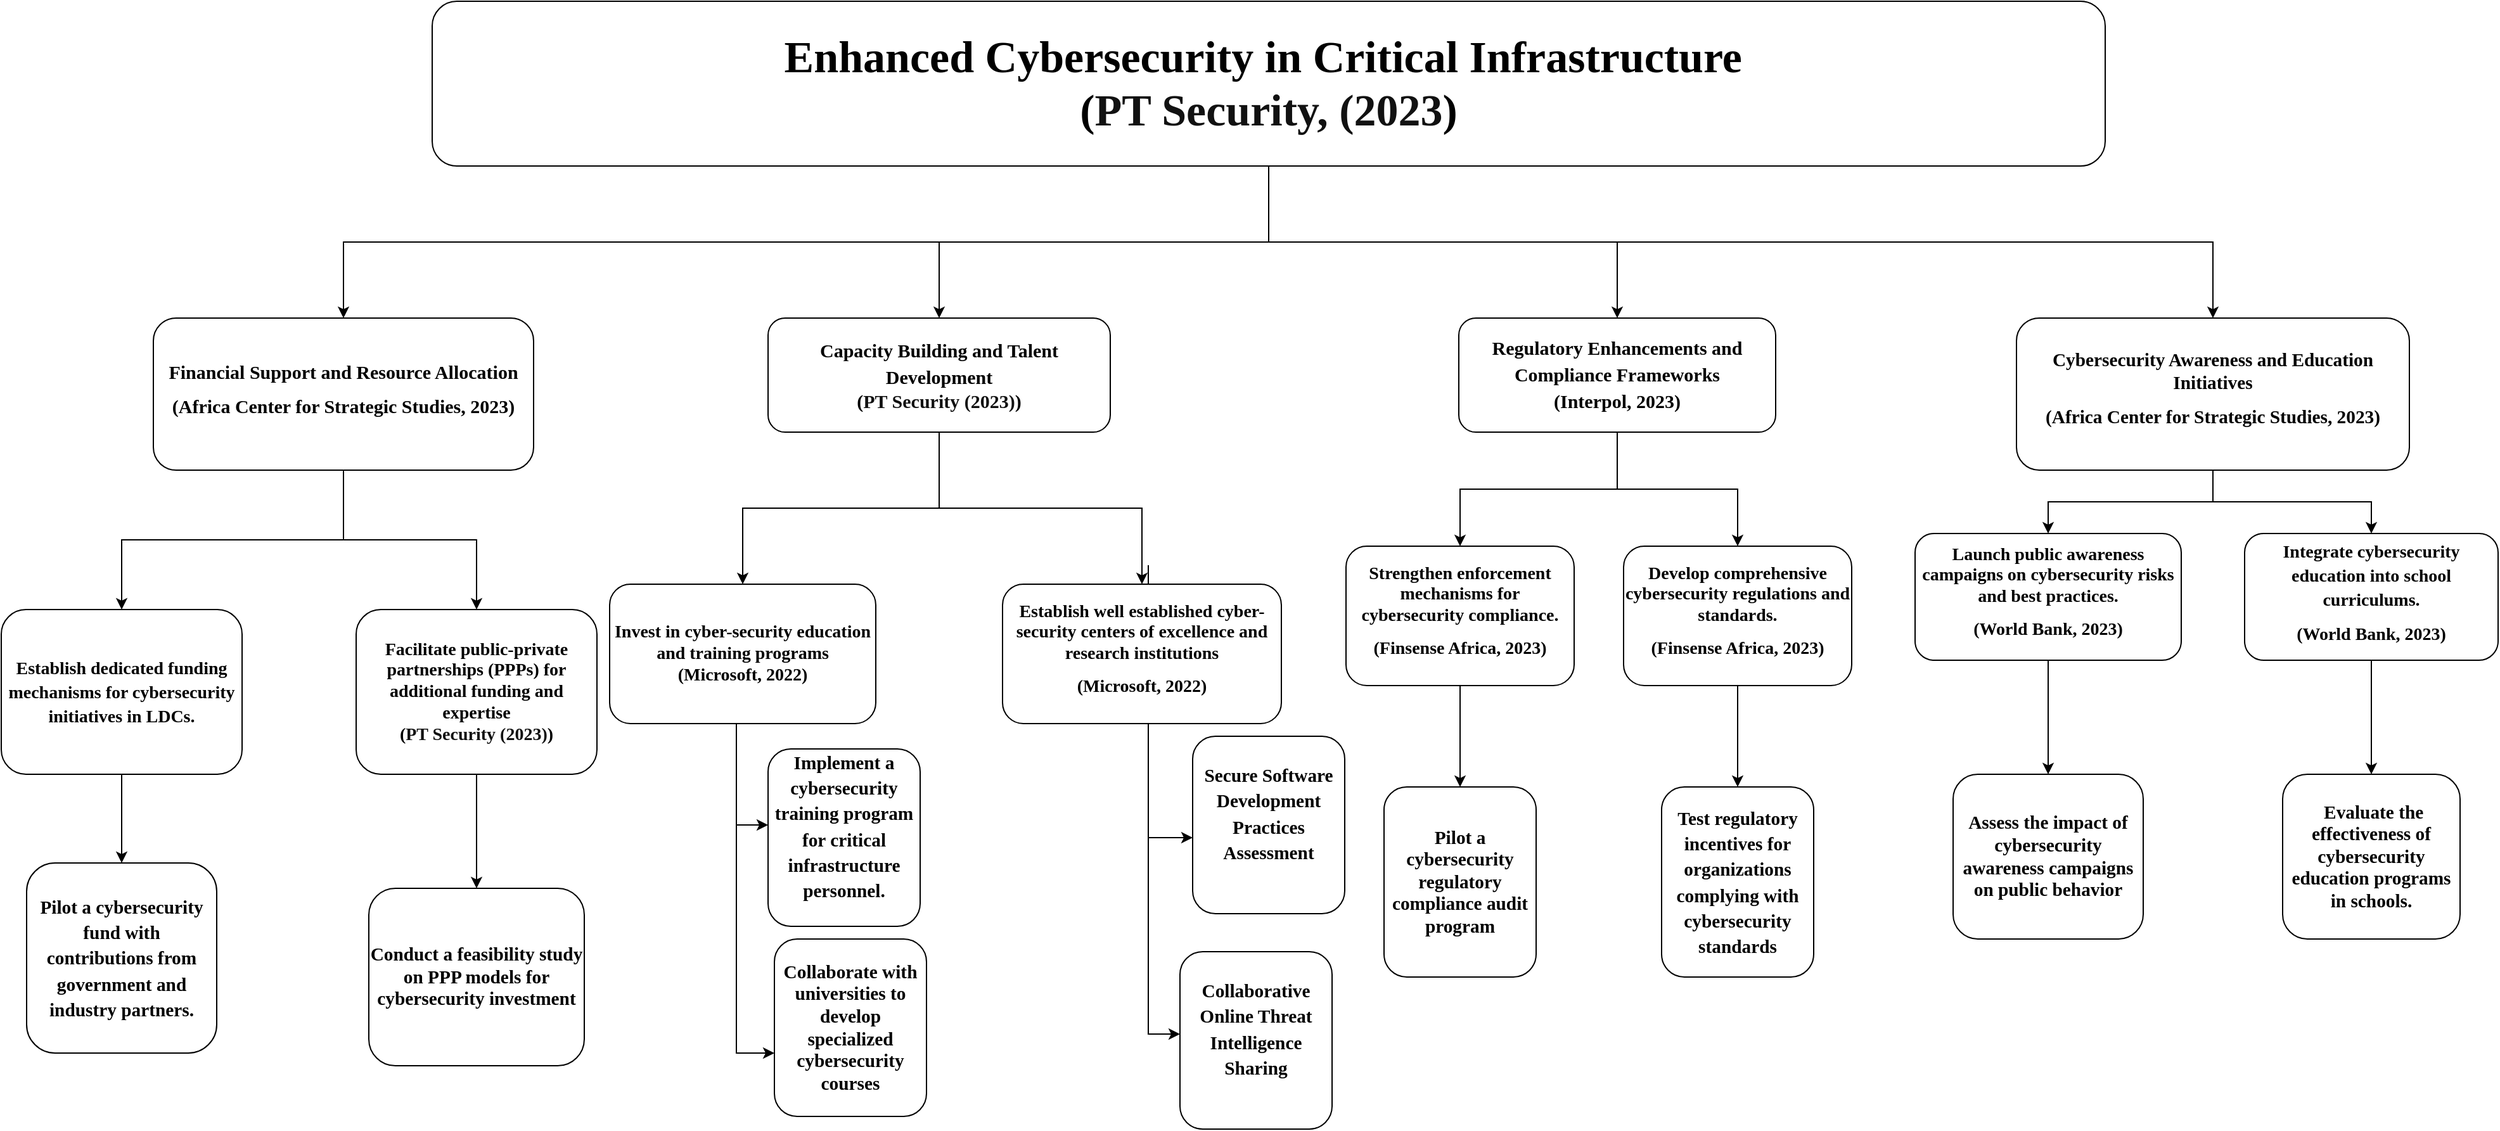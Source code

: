 <mxfile version="24.5.2" type="github">
  <diagram name="Page-1" id="qbcw0_QGkUB2L4nBPmKO">
    <mxGraphModel dx="2528" dy="481" grid="1" gridSize="10" guides="1" tooltips="1" connect="1" arrows="1" fold="1" page="1" pageScale="1" pageWidth="850" pageHeight="1100" background="none" math="0" shadow="0">
      <root>
        <mxCell id="0" />
        <mxCell id="1" parent="0" />
        <mxCell id="e39YhttfQh6g9qLsBfuA-8" value="" style="edgeStyle=orthogonalEdgeStyle;rounded=0;orthogonalLoop=1;jettySize=auto;html=1;fontFamily=Comic Sans MS;fontStyle=1" parent="1" source="e39YhttfQh6g9qLsBfuA-2" target="e39YhttfQh6g9qLsBfuA-7" edge="1">
          <mxGeometry relative="1" as="geometry" />
        </mxCell>
        <mxCell id="e39YhttfQh6g9qLsBfuA-10" value="" style="edgeStyle=orthogonalEdgeStyle;rounded=0;orthogonalLoop=1;jettySize=auto;html=1;fontFamily=Comic Sans MS;fontStyle=1" parent="1" source="e39YhttfQh6g9qLsBfuA-2" target="e39YhttfQh6g9qLsBfuA-9" edge="1">
          <mxGeometry relative="1" as="geometry" />
        </mxCell>
        <mxCell id="e39YhttfQh6g9qLsBfuA-14" value="" style="edgeStyle=orthogonalEdgeStyle;rounded=0;orthogonalLoop=1;jettySize=auto;html=1;fontFamily=Comic Sans MS;fontStyle=1" parent="1" source="e39YhttfQh6g9qLsBfuA-2" target="e39YhttfQh6g9qLsBfuA-13" edge="1">
          <mxGeometry relative="1" as="geometry" />
        </mxCell>
        <mxCell id="e39YhttfQh6g9qLsBfuA-20" value="" style="edgeStyle=orthogonalEdgeStyle;rounded=0;orthogonalLoop=1;jettySize=auto;html=1;fontFamily=Comic Sans MS;fontStyle=1" parent="1" source="e39YhttfQh6g9qLsBfuA-2" target="e39YhttfQh6g9qLsBfuA-19" edge="1">
          <mxGeometry relative="1" as="geometry" />
        </mxCell>
        <mxCell id="e39YhttfQh6g9qLsBfuA-2" value="&lt;span style=&quot;font-size: 35px;&quot; id=&quot;docs-internal-guid-f4f1dec3-7fff-86c7-fe9e-d08dac1e3e18&quot;&gt;&lt;span style=&quot;font-size: 35px; background-color: transparent; font-variant-numeric: normal; font-variant-east-asian: normal; font-variant-alternates: normal; font-variant-position: normal; vertical-align: baseline; white-space-collapse: preserve;&quot;&gt;Enhanced Cybersecurity in Critical Infrastructure &lt;/span&gt;&lt;/span&gt;&lt;div style=&quot;font-size: 35px;&quot;&gt;&lt;span style=&quot;font-size: 35px;&quot;&gt;&lt;span style=&quot;font-size: 35px; background-color: transparent; font-variant-numeric: normal; font-variant-east-asian: normal; font-variant-alternates: normal; font-variant-position: normal; vertical-align: baseline; white-space-collapse: preserve;&quot;&gt;(&lt;/span&gt;&lt;/span&gt;&lt;span style=&quot;background-color: rgb(255, 255, 255); color: rgb(17, 17, 17); font-size: 35px; text-align: left;&quot;&gt;PT Security, (2023&lt;/span&gt;&lt;span style=&quot;background-color: transparent; white-space-collapse: preserve; font-size: 35px;&quot;&gt;)&lt;/span&gt;&lt;/div&gt;" style="whiteSpace=wrap;html=1;gradientDirection=east;rounded=1;fontSize=35;fontFamily=Comic Sans MS;fontStyle=1" parent="1" vertex="1">
          <mxGeometry x="-550" y="30" width="1320" height="130" as="geometry" />
        </mxCell>
        <mxCell id="e39YhttfQh6g9qLsBfuA-34" value="" style="edgeStyle=orthogonalEdgeStyle;rounded=0;orthogonalLoop=1;jettySize=auto;html=1;fontFamily=Comic Sans MS;fontStyle=1" parent="1" source="e39YhttfQh6g9qLsBfuA-7" target="e39YhttfQh6g9qLsBfuA-33" edge="1">
          <mxGeometry relative="1" as="geometry" />
        </mxCell>
        <mxCell id="e39YhttfQh6g9qLsBfuA-36" value="" style="edgeStyle=orthogonalEdgeStyle;rounded=0;orthogonalLoop=1;jettySize=auto;html=1;fontFamily=Comic Sans MS;fontStyle=1" parent="1" source="e39YhttfQh6g9qLsBfuA-7" target="e39YhttfQh6g9qLsBfuA-35" edge="1">
          <mxGeometry relative="1" as="geometry" />
        </mxCell>
        <mxCell id="e39YhttfQh6g9qLsBfuA-7" value="&lt;span style=&quot;font-size: 15px;&quot; id=&quot;docs-internal-guid-b18fc274-7fff-4afe-53f8-195ce8988570&quot;&gt;&lt;p dir=&quot;ltr&quot; style=&quot;line-height: 1.38; margin-top: 0pt; margin-bottom: 0pt; font-size: 15px;&quot;&gt;&lt;span style=&quot;font-size: 15px; background-color: transparent; font-variant-numeric: normal; font-variant-east-asian: normal; font-variant-alternates: normal; font-variant-position: normal; vertical-align: baseline; white-space-collapse: preserve;&quot;&gt;Regulatory Enhancements and Compliance Frameworks&lt;/span&gt;&lt;/p&gt;&lt;p dir=&quot;ltr&quot; style=&quot;line-height: 1.38; margin-top: 0pt; margin-bottom: 0pt; font-size: 15px;&quot;&gt;&lt;span style=&quot;background-color: transparent; font-size: 15px; white-space-collapse: preserve; text-indent: -36pt;&quot;&gt;(Interpol, 2023)&lt;/span&gt;&lt;/p&gt;&lt;/span&gt;" style="whiteSpace=wrap;html=1;gradientDirection=east;rounded=1;fontFamily=Comic Sans MS;fontSize=15;fontStyle=1" parent="1" vertex="1">
          <mxGeometry x="260" y="280" width="250" height="90" as="geometry" />
        </mxCell>
        <mxCell id="e39YhttfQh6g9qLsBfuA-50" value="" style="edgeStyle=orthogonalEdgeStyle;rounded=0;orthogonalLoop=1;jettySize=auto;html=1;fontFamily=Comic Sans MS;fontStyle=1" parent="1" source="e39YhttfQh6g9qLsBfuA-9" target="e39YhttfQh6g9qLsBfuA-49" edge="1">
          <mxGeometry relative="1" as="geometry" />
        </mxCell>
        <mxCell id="e39YhttfQh6g9qLsBfuA-52" value="" style="edgeStyle=orthogonalEdgeStyle;rounded=0;orthogonalLoop=1;jettySize=auto;html=1;fontFamily=Comic Sans MS;fontStyle=1" parent="1" source="e39YhttfQh6g9qLsBfuA-9" target="e39YhttfQh6g9qLsBfuA-51" edge="1">
          <mxGeometry relative="1" as="geometry" />
        </mxCell>
        <mxCell id="e39YhttfQh6g9qLsBfuA-9" value="&lt;span style=&quot;font-size: 15px;&quot; id=&quot;docs-internal-guid-cc9d6333-7fff-6a8c-3ab8-d3a8226ca76d&quot;&gt;&lt;span style=&quot;font-size: 15px; background-color: transparent; font-variant-numeric: normal; font-variant-east-asian: normal; font-variant-alternates: normal; font-variant-position: normal; vertical-align: baseline; white-space-collapse: preserve;&quot;&gt;Financial Support and Resource Allocation&lt;/span&gt;&lt;/span&gt;&lt;div style=&quot;font-size: 15px;&quot;&gt;&lt;span style=&quot;font-size: 15px;&quot; id=&quot;docs-internal-guid-babed1f7-7fff-7fd7-703a-34e5aa5de9e6&quot;&gt;&lt;p dir=&quot;ltr&quot; style=&quot;line-height: 2.4; text-indent: -36pt; margin-top: 0pt; margin-bottom: 0pt; padding: 0pt 0pt 0pt 36pt; font-size: 15px;&quot;&gt;&lt;span style=&quot;background-color: transparent; font-variant-numeric: normal; font-variant-east-asian: normal; font-variant-alternates: normal; font-variant-position: normal; vertical-align: baseline; white-space-collapse: preserve; font-size: 15px;&quot;&gt;&lt;font style=&quot;font-size: 15px;&quot;&gt;(Africa Center for Strategic Studies, 2023)&lt;/font&gt;&lt;/span&gt;&lt;/p&gt;&lt;/span&gt;&lt;/div&gt;" style="whiteSpace=wrap;html=1;gradientDirection=east;rounded=1;fontFamily=Comic Sans MS;fontSize=15;fontStyle=1" parent="1" vertex="1">
          <mxGeometry x="-770" y="280" width="300" height="120" as="geometry" />
        </mxCell>
        <mxCell id="e39YhttfQh6g9qLsBfuA-42" value="" style="edgeStyle=orthogonalEdgeStyle;rounded=0;orthogonalLoop=1;jettySize=auto;html=1;fontFamily=Comic Sans MS;fontStyle=1" parent="1" source="e39YhttfQh6g9qLsBfuA-13" target="e39YhttfQh6g9qLsBfuA-41" edge="1">
          <mxGeometry relative="1" as="geometry" />
        </mxCell>
        <mxCell id="e39YhttfQh6g9qLsBfuA-44" value="" style="edgeStyle=orthogonalEdgeStyle;rounded=0;orthogonalLoop=1;jettySize=auto;html=1;fontFamily=Comic Sans MS;fontStyle=1" parent="1" source="e39YhttfQh6g9qLsBfuA-13" target="e39YhttfQh6g9qLsBfuA-43" edge="1">
          <mxGeometry relative="1" as="geometry" />
        </mxCell>
        <mxCell id="e39YhttfQh6g9qLsBfuA-13" value="&lt;span id=&quot;docs-internal-guid-c67d08ce-7fff-69de-2ffb-74023b6b5d5c&quot;&gt;&lt;span style=&quot;font-size: 11pt; background-color: transparent; font-variant-numeric: normal; font-variant-east-asian: normal; font-variant-alternates: normal; font-variant-position: normal; vertical-align: baseline; white-space-collapse: preserve;&quot;&gt;Cybersecurity Awareness and Education Initiatives&lt;/span&gt;&lt;/span&gt;&lt;div&gt;&lt;span id=&quot;docs-internal-guid-c044168c-7fff-daa0-371e-77d8d1085ccb&quot;&gt;&lt;p style=&quot;line-height:2.4;text-indent: -36pt;margin-top:0pt;margin-bottom:0pt;padding:0pt 0pt 0pt 36pt;&quot; dir=&quot;ltr&quot;&gt;&lt;span style=&quot;font-size: 11pt; background-color: transparent; font-variant-numeric: normal; font-variant-east-asian: normal; font-variant-alternates: normal; font-variant-position: normal; vertical-align: baseline; white-space-collapse: preserve;&quot;&gt;(Africa Center for Strategic Studies, 2023)&lt;/span&gt;&lt;/p&gt;&lt;/span&gt;&lt;/div&gt;" style="whiteSpace=wrap;html=1;gradientDirection=east;rounded=1;fontFamily=Comic Sans MS;fontStyle=1" parent="1" vertex="1">
          <mxGeometry x="700" y="280" width="310" height="120" as="geometry" />
        </mxCell>
        <mxCell id="e39YhttfQh6g9qLsBfuA-22" value="" style="edgeStyle=orthogonalEdgeStyle;rounded=0;orthogonalLoop=1;jettySize=auto;html=1;fontFamily=Comic Sans MS;fontStyle=1" parent="1" source="e39YhttfQh6g9qLsBfuA-19" target="e39YhttfQh6g9qLsBfuA-21" edge="1">
          <mxGeometry relative="1" as="geometry" />
        </mxCell>
        <mxCell id="e39YhttfQh6g9qLsBfuA-24" value="" style="edgeStyle=orthogonalEdgeStyle;rounded=0;orthogonalLoop=1;jettySize=auto;html=1;fontFamily=Comic Sans MS;fontStyle=1" parent="1" source="e39YhttfQh6g9qLsBfuA-19" target="e39YhttfQh6g9qLsBfuA-23" edge="1">
          <mxGeometry relative="1" as="geometry" />
        </mxCell>
        <mxCell id="e39YhttfQh6g9qLsBfuA-19" value="&lt;span style=&quot;font-size: 15px;&quot; id=&quot;docs-internal-guid-990a0c09-7fff-07dc-5c46-0e6442948d26&quot;&gt;&lt;p dir=&quot;ltr&quot; style=&quot;line-height: 1.38; margin-top: 0pt; margin-bottom: 0pt; font-size: 15px;&quot;&gt;&lt;span style=&quot;font-size: 15px; background-color: transparent; font-variant-numeric: normal; font-variant-east-asian: normal; font-variant-alternates: normal; font-variant-position: normal; vertical-align: baseline; white-space-collapse: preserve;&quot;&gt;Capacity Building and Talent Development&lt;/span&gt;&lt;/p&gt;&lt;div style=&quot;font-size: 15px;&quot;&gt;&lt;span style=&quot;font-size: 15px; background-color: transparent; font-variant-numeric: normal; font-variant-east-asian: normal; font-variant-alternates: normal; font-variant-position: normal; vertical-align: baseline; white-space-collapse: preserve;&quot;&gt;(&lt;/span&gt;&lt;span style=&quot;background-color: rgb(255, 255, 255); color: rgb(17, 17, 17); font-size: 15px; text-align: left;&quot;&gt;PT Security (2023)&lt;/span&gt;&lt;span style=&quot;background-color: transparent; font-size: 15px; white-space-collapse: preserve;&quot;&gt;)&lt;/span&gt;&lt;/div&gt;&lt;/span&gt;" style="whiteSpace=wrap;html=1;gradientDirection=east;rounded=1;fontFamily=Comic Sans MS;fontSize=15;fontStyle=1" parent="1" vertex="1">
          <mxGeometry x="-285" y="280" width="270" height="90" as="geometry" />
        </mxCell>
        <mxCell id="e39YhttfQh6g9qLsBfuA-26" value="" style="edgeStyle=orthogonalEdgeStyle;rounded=0;orthogonalLoop=1;jettySize=auto;html=1;fontFamily=Comic Sans MS;fontStyle=1" parent="1" source="e39YhttfQh6g9qLsBfuA-21" target="e39YhttfQh6g9qLsBfuA-25" edge="1">
          <mxGeometry relative="1" as="geometry">
            <Array as="points">
              <mxPoint x="-310" y="680" />
            </Array>
          </mxGeometry>
        </mxCell>
        <mxCell id="e39YhttfQh6g9qLsBfuA-28" value="" style="edgeStyle=orthogonalEdgeStyle;rounded=0;orthogonalLoop=1;jettySize=auto;html=1;fontFamily=Comic Sans MS;fontStyle=1" parent="1" source="e39YhttfQh6g9qLsBfuA-21" target="e39YhttfQh6g9qLsBfuA-27" edge="1">
          <mxGeometry relative="1" as="geometry">
            <Array as="points">
              <mxPoint x="-310" y="860" />
            </Array>
          </mxGeometry>
        </mxCell>
        <mxCell id="e39YhttfQh6g9qLsBfuA-21" value="&lt;span id=&quot;docs-internal-guid-485b95d7-7fff-4483-19b6-c63915ce63f2&quot; style=&quot;font-size: 14px;&quot;&gt;&lt;span style=&quot;font-size: 14px; background-color: transparent; font-variant-numeric: normal; font-variant-east-asian: normal; font-variant-alternates: normal; font-variant-position: normal; vertical-align: baseline; white-space-collapse: preserve;&quot;&gt;Invest in cyber-security education and training programs&lt;/span&gt;&lt;/span&gt;&lt;div style=&quot;font-size: 14px;&quot;&gt;&lt;span style=&quot;background-color: transparent; font-size: 14px; white-space-collapse: preserve; text-indent: -36pt;&quot;&gt;(Microsoft, 2022)&lt;/span&gt;&lt;/div&gt;" style="whiteSpace=wrap;html=1;gradientDirection=east;rounded=1;fontFamily=Comic Sans MS;fontSize=14;fontStyle=1" parent="1" vertex="1">
          <mxGeometry x="-410" y="490" width="210" height="110" as="geometry" />
        </mxCell>
        <mxCell id="e39YhttfQh6g9qLsBfuA-30" value="" style="edgeStyle=orthogonalEdgeStyle;rounded=0;orthogonalLoop=1;jettySize=auto;html=1;fontFamily=Comic Sans MS;fontStyle=1" parent="1" edge="1">
          <mxGeometry relative="1" as="geometry">
            <mxPoint x="15" y="475" as="sourcePoint" />
            <mxPoint x="40" y="845" as="targetPoint" />
            <Array as="points">
              <mxPoint x="15" y="845" />
            </Array>
          </mxGeometry>
        </mxCell>
        <mxCell id="e39YhttfQh6g9qLsBfuA-32" value="" style="edgeStyle=orthogonalEdgeStyle;rounded=0;orthogonalLoop=1;jettySize=auto;html=1;fontFamily=Comic Sans MS;fontStyle=1" parent="1" source="e39YhttfQh6g9qLsBfuA-23" target="e39YhttfQh6g9qLsBfuA-31" edge="1">
          <mxGeometry relative="1" as="geometry">
            <Array as="points">
              <mxPoint x="15" y="690" />
            </Array>
          </mxGeometry>
        </mxCell>
        <mxCell id="e39YhttfQh6g9qLsBfuA-23" value="&lt;span id=&quot;docs-internal-guid-18b46ba3-7fff-d74f-bfe8-685734410107&quot; style=&quot;font-size: 14px;&quot;&gt;&lt;span style=&quot;font-size: 14px; background-color: transparent; font-variant-numeric: normal; font-variant-east-asian: normal; font-variant-alternates: normal; font-variant-position: normal; vertical-align: baseline; white-space-collapse: preserve;&quot;&gt;Establish well established cyber-security centers of excellence and research institutions&lt;/span&gt;&lt;/span&gt;&lt;div style=&quot;font-size: 14px;&quot;&gt;&lt;span id=&quot;docs-internal-guid-ec48a3c2-7fff-95ab-d851-11cc80c9805e&quot; style=&quot;font-size: 14px;&quot;&gt;&lt;p style=&quot;line-height: 2.4; text-indent: -36pt; margin-top: 0pt; margin-bottom: 0pt; padding: 0pt 0pt 0pt 36pt; font-size: 14px;&quot; dir=&quot;ltr&quot;&gt;&lt;span style=&quot;font-size: 14px; background-color: transparent; font-variant-numeric: normal; font-variant-east-asian: normal; font-variant-alternates: normal; font-variant-position: normal; vertical-align: baseline; white-space-collapse: preserve;&quot;&gt;(Microsoft, 2022)&lt;/span&gt;&lt;/p&gt;&lt;/span&gt;&lt;/div&gt;" style="whiteSpace=wrap;html=1;gradientDirection=east;rounded=1;fontFamily=Comic Sans MS;fontSize=14;fontStyle=1" parent="1" vertex="1">
          <mxGeometry x="-100" y="490" width="220" height="110" as="geometry" />
        </mxCell>
        <mxCell id="e39YhttfQh6g9qLsBfuA-25" value="&lt;span id=&quot;docs-internal-guid-861550bc-7fff-abbb-05d8-247e7f832565&quot;&gt;&lt;p style=&quot;line-height:1.38;margin-top:0pt;margin-bottom:0pt;&quot; dir=&quot;ltr&quot;&gt;&lt;span style=&quot;font-size: 11pt; background-color: transparent; font-variant-numeric: normal; font-variant-east-asian: normal; font-variant-alternates: normal; font-variant-position: normal; vertical-align: baseline; white-space-collapse: preserve;&quot;&gt;Implement a cybersecurity training program for critical infrastructure personnel.&lt;/span&gt;&lt;/p&gt;&lt;div&gt;&lt;span style=&quot;font-size: 11pt; background-color: transparent; font-variant-numeric: normal; font-variant-east-asian: normal; font-variant-alternates: normal; font-variant-position: normal; vertical-align: baseline; white-space-collapse: preserve;&quot;&gt;&lt;br&gt;&lt;/span&gt;&lt;/div&gt;&lt;/span&gt;" style="whiteSpace=wrap;html=1;gradientDirection=east;rounded=1;fontFamily=Comic Sans MS;fontStyle=1" parent="1" vertex="1">
          <mxGeometry x="-285" y="620" width="120" height="140" as="geometry" />
        </mxCell>
        <mxCell id="e39YhttfQh6g9qLsBfuA-27" value="&lt;span id=&quot;docs-internal-guid-a274a397-7fff-2ead-f305-4d36a65ef558&quot;&gt;&lt;span style=&quot;font-size: 11pt; background-color: transparent; font-variant-numeric: normal; font-variant-east-asian: normal; font-variant-alternates: normal; font-variant-position: normal; vertical-align: baseline; white-space-collapse: preserve;&quot;&gt;Collaborate with universities to develop specialized cybersecurity courses&lt;/span&gt;&lt;/span&gt;" style="whiteSpace=wrap;html=1;gradientDirection=east;rounded=1;fontFamily=Comic Sans MS;fontStyle=1" parent="1" vertex="1">
          <mxGeometry x="-280" y="770" width="120" height="140" as="geometry" />
        </mxCell>
        <mxCell id="e39YhttfQh6g9qLsBfuA-29" value="&lt;span id=&quot;docs-internal-guid-a18de563-7fff-5fc9-9cf2-ea263a337493&quot;&gt;&lt;p style=&quot;line-height:1.38;margin-top:0pt;margin-bottom:0pt;&quot; dir=&quot;ltr&quot;&gt;&lt;span style=&quot;font-size: 11pt; background-color: transparent; font-variant-numeric: normal; font-variant-east-asian: normal; font-variant-alternates: normal; font-variant-position: normal; vertical-align: baseline; white-space-collapse: preserve;&quot;&gt;Collaborative Online Threat Intelligence Sharing&lt;/span&gt;&lt;/p&gt;&lt;div&gt;&lt;span style=&quot;font-size: 11pt; background-color: transparent; font-variant-numeric: normal; font-variant-east-asian: normal; font-variant-alternates: normal; font-variant-position: normal; vertical-align: baseline; white-space-collapse: preserve;&quot;&gt;&lt;br&gt;&lt;/span&gt;&lt;/div&gt;&lt;/span&gt;" style="whiteSpace=wrap;html=1;gradientDirection=east;rounded=1;fontFamily=Comic Sans MS;fontStyle=1" parent="1" vertex="1">
          <mxGeometry x="40" y="780" width="120" height="140" as="geometry" />
        </mxCell>
        <mxCell id="e39YhttfQh6g9qLsBfuA-31" value="&lt;span id=&quot;docs-internal-guid-934dd741-7fff-ac54-7cf5-09e80a9506ce&quot;&gt;&lt;p style=&quot;line-height:1.38;margin-top:0pt;margin-bottom:0pt;&quot; dir=&quot;ltr&quot;&gt;&lt;span style=&quot;font-size: 11pt; background-color: transparent; font-variant-numeric: normal; font-variant-east-asian: normal; font-variant-alternates: normal; font-variant-position: normal; vertical-align: baseline; white-space-collapse: preserve;&quot;&gt;Secure Software Development Practices Assessment&lt;/span&gt;&lt;/p&gt;&lt;div&gt;&lt;span style=&quot;font-size: 11pt; background-color: transparent; font-variant-numeric: normal; font-variant-east-asian: normal; font-variant-alternates: normal; font-variant-position: normal; vertical-align: baseline; white-space-collapse: preserve;&quot;&gt;&lt;br&gt;&lt;/span&gt;&lt;/div&gt;&lt;/span&gt;" style="whiteSpace=wrap;html=1;gradientDirection=east;rounded=1;fontFamily=Comic Sans MS;fontStyle=1" parent="1" vertex="1">
          <mxGeometry x="50" y="610" width="120" height="140" as="geometry" />
        </mxCell>
        <mxCell id="e39YhttfQh6g9qLsBfuA-38" value="" style="edgeStyle=orthogonalEdgeStyle;rounded=0;orthogonalLoop=1;jettySize=auto;html=1;fontFamily=Comic Sans MS;fontStyle=1" parent="1" source="e39YhttfQh6g9qLsBfuA-33" target="e39YhttfQh6g9qLsBfuA-37" edge="1">
          <mxGeometry relative="1" as="geometry" />
        </mxCell>
        <mxCell id="e39YhttfQh6g9qLsBfuA-33" value="&lt;span id=&quot;docs-internal-guid-ed263192-7fff-3666-211a-55636b847bee&quot; style=&quot;font-size: 14px;&quot;&gt;&lt;span style=&quot;font-size: 14px; background-color: transparent; font-variant-numeric: normal; font-variant-east-asian: normal; font-variant-alternates: normal; font-variant-position: normal; vertical-align: baseline; white-space-collapse: preserve;&quot;&gt;Strengthen enforcement mechanisms for cybersecurity compliance.&lt;/span&gt;&lt;/span&gt;&lt;div style=&quot;font-size: 14px;&quot;&gt;&lt;span id=&quot;docs-internal-guid-02dee588-7fff-0530-bb25-d3979dab9b3e&quot; style=&quot;font-size: 14px;&quot;&gt;&lt;p style=&quot;line-height: 2.4; text-indent: -36pt; margin-top: 0pt; margin-bottom: 0pt; padding: 0pt 0pt 0pt 36pt; font-size: 14px;&quot; dir=&quot;ltr&quot;&gt;&lt;span style=&quot;font-size: 14px; background-color: transparent; font-variant-numeric: normal; font-variant-east-asian: normal; font-variant-alternates: normal; font-variant-position: normal; vertical-align: baseline; white-space-collapse: preserve;&quot;&gt;(Finsense Africa, 2023)&lt;/span&gt;&lt;/p&gt;&lt;/span&gt;&lt;/div&gt;" style="whiteSpace=wrap;html=1;gradientDirection=east;rounded=1;fontFamily=Comic Sans MS;fontSize=14;fontStyle=1" parent="1" vertex="1">
          <mxGeometry x="171" y="460" width="180" height="110" as="geometry" />
        </mxCell>
        <mxCell id="e39YhttfQh6g9qLsBfuA-40" value="" style="edgeStyle=orthogonalEdgeStyle;rounded=0;orthogonalLoop=1;jettySize=auto;html=1;fontFamily=Comic Sans MS;fontStyle=1" parent="1" source="e39YhttfQh6g9qLsBfuA-35" target="e39YhttfQh6g9qLsBfuA-39" edge="1">
          <mxGeometry relative="1" as="geometry" />
        </mxCell>
        <mxCell id="e39YhttfQh6g9qLsBfuA-35" value="&lt;span id=&quot;docs-internal-guid-513995c7-7fff-01c9-d99b-1a55456af1bd&quot; style=&quot;font-size: 14px;&quot;&gt;&lt;span style=&quot;font-size: 14px; background-color: transparent; font-variant-numeric: normal; font-variant-east-asian: normal; font-variant-alternates: normal; font-variant-position: normal; vertical-align: baseline; white-space-collapse: preserve;&quot;&gt;Develop comprehensive cybersecurity regulations and standards.&lt;/span&gt;&lt;/span&gt;&lt;div style=&quot;font-size: 14px;&quot;&gt;&lt;span id=&quot;docs-internal-guid-02dee588-7fff-0530-bb25-d3979dab9b3e&quot; style=&quot;font-size: 14px;&quot;&gt;&lt;p style=&quot;line-height: 2.4; text-indent: -36pt; margin-top: 0pt; margin-bottom: 0pt; padding: 0pt 0pt 0pt 36pt; font-size: 14px;&quot; dir=&quot;ltr&quot;&gt;&lt;span style=&quot;font-size: 14px; background-color: transparent; font-variant-numeric: normal; font-variant-east-asian: normal; font-variant-alternates: normal; font-variant-position: normal; vertical-align: baseline; white-space-collapse: preserve;&quot;&gt;(Finsense Africa, 2023)&lt;/span&gt;&lt;/p&gt;&lt;/span&gt;&lt;/div&gt;" style="whiteSpace=wrap;html=1;gradientDirection=east;rounded=1;fontFamily=Comic Sans MS;fontSize=14;fontStyle=1" parent="1" vertex="1">
          <mxGeometry x="390" y="460" width="180" height="110" as="geometry" />
        </mxCell>
        <mxCell id="e39YhttfQh6g9qLsBfuA-37" value="&lt;span id=&quot;docs-internal-guid-ce5683f2-7fff-e18b-a923-ddcb51da9e7b&quot;&gt;&lt;span style=&quot;font-size: 11pt; background-color: transparent; font-variant-numeric: normal; font-variant-east-asian: normal; font-variant-alternates: normal; font-variant-position: normal; vertical-align: baseline; white-space-collapse: preserve;&quot;&gt;Pilot a cybersecurity regulatory compliance audit program&lt;/span&gt;&lt;/span&gt;" style="whiteSpace=wrap;html=1;gradientDirection=east;rounded=1;fontFamily=Comic Sans MS;fontStyle=1" parent="1" vertex="1">
          <mxGeometry x="201" y="650" width="120" height="150" as="geometry" />
        </mxCell>
        <mxCell id="e39YhttfQh6g9qLsBfuA-39" value="&lt;span id=&quot;docs-internal-guid-d0e1a502-7fff-ab43-f309-67176f202d0d&quot;&gt;&lt;p style=&quot;line-height:1.38;margin-top:0pt;margin-bottom:0pt;&quot; dir=&quot;ltr&quot;&gt;&lt;span style=&quot;font-size: 11pt; background-color: transparent; font-variant-numeric: normal; font-variant-east-asian: normal; font-variant-alternates: normal; font-variant-position: normal; vertical-align: baseline; white-space-collapse: preserve;&quot;&gt;Test regulatory incentives for organizations complying with cybersecurity standards&lt;/span&gt;&lt;/p&gt;&lt;/span&gt;" style="whiteSpace=wrap;html=1;gradientDirection=east;rounded=1;fontFamily=Comic Sans MS;fontStyle=1" parent="1" vertex="1">
          <mxGeometry x="420" y="650" width="120" height="150" as="geometry" />
        </mxCell>
        <mxCell id="e39YhttfQh6g9qLsBfuA-46" value="" style="edgeStyle=orthogonalEdgeStyle;rounded=0;orthogonalLoop=1;jettySize=auto;html=1;fontFamily=Comic Sans MS;fontStyle=1" parent="1" source="e39YhttfQh6g9qLsBfuA-41" target="e39YhttfQh6g9qLsBfuA-45" edge="1">
          <mxGeometry relative="1" as="geometry" />
        </mxCell>
        <mxCell id="e39YhttfQh6g9qLsBfuA-41" value="&lt;span id=&quot;docs-internal-guid-cf354e25-7fff-c3ef-3a1c-7660bfa89c8e&quot; style=&quot;font-size: 14px;&quot;&gt;&lt;span style=&quot;font-size: 14px; background-color: transparent; font-variant-numeric: normal; font-variant-east-asian: normal; font-variant-alternates: normal; font-variant-position: normal; vertical-align: baseline; white-space-collapse: preserve;&quot;&gt;Launch public awareness campaigns on cybersecurity risks and best practices.&lt;/span&gt;&lt;/span&gt;&lt;div style=&quot;font-size: 14px;&quot;&gt;&lt;span id=&quot;docs-internal-guid-8b241f7d-7fff-682a-3167-2cd9529bd88e&quot; style=&quot;font-size: 14px;&quot;&gt;&lt;p style=&quot;line-height: 2.4; text-indent: -36pt; margin-top: 0pt; margin-bottom: 0pt; padding: 0pt 0pt 0pt 36pt; font-size: 14px;&quot; dir=&quot;ltr&quot;&gt;&lt;span style=&quot;font-size: 14px; background-color: transparent; font-variant-numeric: normal; font-variant-east-asian: normal; font-variant-alternates: normal; font-variant-position: normal; vertical-align: baseline; white-space-collapse: preserve;&quot;&gt;(World Bank, 2023)&lt;/span&gt;&lt;/p&gt;&lt;/span&gt;&lt;/div&gt;" style="whiteSpace=wrap;html=1;gradientDirection=east;rounded=1;fontFamily=Comic Sans MS;fontSize=14;fontStyle=1" parent="1" vertex="1">
          <mxGeometry x="620" y="450" width="210" height="100" as="geometry" />
        </mxCell>
        <mxCell id="e39YhttfQh6g9qLsBfuA-48" value="" style="edgeStyle=orthogonalEdgeStyle;rounded=0;orthogonalLoop=1;jettySize=auto;html=1;fontFamily=Comic Sans MS;fontStyle=1" parent="1" source="e39YhttfQh6g9qLsBfuA-43" target="e39YhttfQh6g9qLsBfuA-47" edge="1">
          <mxGeometry relative="1" as="geometry" />
        </mxCell>
        <mxCell id="e39YhttfQh6g9qLsBfuA-43" value="&lt;span id=&quot;docs-internal-guid-c8c7d9c8-7fff-d447-547a-dbfac3b9292c&quot; style=&quot;font-size: 14px;&quot;&gt;&lt;p style=&quot;line-height: 1.38; margin-top: 0pt; margin-bottom: 0pt; font-size: 14px;&quot; dir=&quot;ltr&quot;&gt;&lt;span style=&quot;font-size: 14px; background-color: transparent; font-variant-numeric: normal; font-variant-east-asian: normal; font-variant-alternates: normal; font-variant-position: normal; vertical-align: baseline; white-space-collapse: preserve;&quot;&gt;Integrate cybersecurity education into school curriculums.&lt;/span&gt;&lt;/p&gt;&lt;p style=&quot;line-height: 1.38; margin-top: 0pt; margin-bottom: 0pt; font-size: 14px;&quot; dir=&quot;ltr&quot;&gt;&lt;span style=&quot;font-size: 14px; background-color: transparent; font-variant-numeric: normal; font-variant-east-asian: normal; font-variant-alternates: normal; font-variant-position: normal; vertical-align: baseline; white-space-collapse: preserve;&quot;&gt;&lt;span id=&quot;docs-internal-guid-8b241f7d-7fff-682a-3167-2cd9529bd88e&quot; style=&quot;font-size: 14px;&quot;&gt;&lt;/span&gt;&lt;/span&gt;&lt;/p&gt;&lt;p style=&quot;line-height: 2.4; text-indent: -36pt; margin-top: 0pt; margin-bottom: 0pt; padding: 0pt 0pt 0pt 36pt; font-size: 14px;&quot; dir=&quot;ltr&quot;&gt;&lt;span style=&quot;font-size: 14px; color: rgb(0, 0, 0); background-color: transparent; font-style: normal; font-variant: normal; text-decoration: none; vertical-align: baseline; white-space: pre-wrap;&quot;&gt;(World Bank, 2023)&lt;/span&gt;&lt;/p&gt;&lt;/span&gt;" style="whiteSpace=wrap;html=1;gradientDirection=east;rounded=1;fontFamily=Comic Sans MS;fontSize=14;fontStyle=1" parent="1" vertex="1">
          <mxGeometry x="880" y="450" width="200" height="100" as="geometry" />
        </mxCell>
        <mxCell id="e39YhttfQh6g9qLsBfuA-45" value="&lt;span id=&quot;docs-internal-guid-0482f464-7fff-a9f4-48f2-db3c558f9bbc&quot;&gt;&lt;span style=&quot;font-size: 11pt; background-color: transparent; font-variant-numeric: normal; font-variant-east-asian: normal; font-variant-alternates: normal; font-variant-position: normal; vertical-align: baseline; white-space-collapse: preserve;&quot;&gt;Assess the impact of cybersecurity awareness campaigns on public behavior&lt;/span&gt;&lt;/span&gt;" style="whiteSpace=wrap;html=1;gradientDirection=east;rounded=1;fontFamily=Comic Sans MS;fontStyle=1" parent="1" vertex="1">
          <mxGeometry x="650" y="640" width="150" height="130" as="geometry" />
        </mxCell>
        <mxCell id="e39YhttfQh6g9qLsBfuA-47" value="&lt;span id=&quot;docs-internal-guid-2e34db33-7fff-ea21-81cc-e6a39b920216&quot;&gt;&lt;span style=&quot;font-size: 11pt; background-color: transparent; font-variant-numeric: normal; font-variant-east-asian: normal; font-variant-alternates: normal; font-variant-position: normal; vertical-align: baseline; white-space-collapse: preserve;&quot;&gt;&amp;nbsp;Evaluate the effectiveness of cybersecurity education programs in schools.&lt;/span&gt;&lt;/span&gt;" style="whiteSpace=wrap;html=1;gradientDirection=east;rounded=1;fontFamily=Comic Sans MS;fontStyle=1" parent="1" vertex="1">
          <mxGeometry x="910" y="640" width="140" height="130" as="geometry" />
        </mxCell>
        <mxCell id="e39YhttfQh6g9qLsBfuA-57" value="" style="edgeStyle=orthogonalEdgeStyle;rounded=0;orthogonalLoop=1;jettySize=auto;html=1;fontFamily=Comic Sans MS;fontStyle=1" parent="1" source="e39YhttfQh6g9qLsBfuA-49" target="e39YhttfQh6g9qLsBfuA-56" edge="1">
          <mxGeometry relative="1" as="geometry" />
        </mxCell>
        <mxCell id="e39YhttfQh6g9qLsBfuA-49" value="&lt;span id=&quot;docs-internal-guid-2f7bb394-7fff-3855-d8e7-b69b01903676&quot; style=&quot;font-size: 14px;&quot;&gt;&lt;p style=&quot;line-height: 1.38; margin-top: 0pt; margin-bottom: 0pt; font-size: 14px;&quot; dir=&quot;ltr&quot;&gt;&lt;span style=&quot;font-size: 14px; background-color: transparent; font-variant-numeric: normal; font-variant-east-asian: normal; font-variant-alternates: normal; font-variant-position: normal; vertical-align: baseline; white-space-collapse: preserve;&quot;&gt;Establish dedicated funding mechanisms for cybersecurity initiatives in LDCs.&lt;/span&gt;&lt;/p&gt;&lt;/span&gt;" style="whiteSpace=wrap;html=1;gradientDirection=east;rounded=1;fontFamily=Comic Sans MS;fontSize=14;fontStyle=1" parent="1" vertex="1">
          <mxGeometry x="-890" y="510" width="190" height="130" as="geometry" />
        </mxCell>
        <mxCell id="e39YhttfQh6g9qLsBfuA-54" value="" style="edgeStyle=orthogonalEdgeStyle;rounded=0;orthogonalLoop=1;jettySize=auto;html=1;fontFamily=Comic Sans MS;fontStyle=1" parent="1" source="e39YhttfQh6g9qLsBfuA-51" target="e39YhttfQh6g9qLsBfuA-53" edge="1">
          <mxGeometry relative="1" as="geometry" />
        </mxCell>
        <mxCell id="e39YhttfQh6g9qLsBfuA-51" value="&lt;span id=&quot;docs-internal-guid-90c6f7d4-7fff-41e3-8f56-fdc69a248659&quot; style=&quot;font-size: 14px;&quot;&gt;&lt;span style=&quot;font-size: 14px; background-color: transparent; font-variant-numeric: normal; font-variant-east-asian: normal; font-variant-alternates: normal; font-variant-position: normal; vertical-align: baseline; white-space-collapse: preserve;&quot;&gt;Facilitate public-private partnerships (PPPs) for additional funding and expertise&lt;/span&gt;&lt;/span&gt;&lt;div style=&quot;font-size: 14px;&quot;&gt;&lt;span style=&quot;font-variant-numeric: normal; font-variant-east-asian: normal; font-variant-alternates: normal; font-variant-position: normal; white-space-collapse: preserve; background-color: transparent; font-size: 14px; vertical-align: baseline;&quot;&gt;(&lt;/span&gt;&lt;span style=&quot;background-color: rgb(255, 255, 255); color: rgb(17, 17, 17); font-size: 14px; text-align: left;&quot;&gt;PT Security (2023)&lt;/span&gt;&lt;span style=&quot;white-space-collapse: preserve; background-color: transparent; font-size: 14px;&quot;&gt;)&lt;/span&gt;&lt;span style=&quot;font-size: 14px;&quot;&gt;&lt;span style=&quot;font-size: 14px; background-color: transparent; font-variant-numeric: normal; font-variant-east-asian: normal; font-variant-alternates: normal; font-variant-position: normal; vertical-align: baseline; white-space-collapse: preserve;&quot;&gt;&lt;br style=&quot;font-size: 14px;&quot;&gt;&lt;/span&gt;&lt;/span&gt;&lt;/div&gt;" style="whiteSpace=wrap;html=1;gradientDirection=east;rounded=1;fontFamily=Comic Sans MS;fontSize=14;fontStyle=1" parent="1" vertex="1">
          <mxGeometry x="-610" y="510" width="190" height="130" as="geometry" />
        </mxCell>
        <mxCell id="e39YhttfQh6g9qLsBfuA-53" value="&lt;span id=&quot;docs-internal-guid-cb253c04-7fff-3789-d064-6e96a74ed2ee&quot;&gt;&lt;span style=&quot;font-size: 11pt; background-color: transparent; font-variant-numeric: normal; font-variant-east-asian: normal; font-variant-alternates: normal; font-variant-position: normal; vertical-align: baseline; white-space-collapse: preserve;&quot;&gt;Conduct a feasibility study on PPP models for cybersecurity investment&lt;/span&gt;&lt;/span&gt;" style="whiteSpace=wrap;html=1;gradientDirection=east;rounded=1;fontFamily=Comic Sans MS;fontStyle=1" parent="1" vertex="1">
          <mxGeometry x="-600" y="730" width="170" height="140" as="geometry" />
        </mxCell>
        <mxCell id="e39YhttfQh6g9qLsBfuA-56" value="&lt;span id=&quot;docs-internal-guid-68546e77-7fff-a527-8d31-925bb36ac889&quot;&gt;&lt;p style=&quot;line-height:1.38;margin-top:0pt;margin-bottom:0pt;&quot; dir=&quot;ltr&quot;&gt;&lt;span style=&quot;font-size: 11pt; background-color: transparent; font-variant-numeric: normal; font-variant-east-asian: normal; font-variant-alternates: normal; font-variant-position: normal; vertical-align: baseline; white-space-collapse: preserve;&quot;&gt;Pilot a cybersecurity fund with contributions from government and industry partners.&lt;/span&gt;&lt;/p&gt;&lt;/span&gt;" style="whiteSpace=wrap;html=1;gradientDirection=east;rounded=1;fontFamily=Comic Sans MS;fontStyle=1" parent="1" vertex="1">
          <mxGeometry x="-870" y="710" width="150" height="150" as="geometry" />
        </mxCell>
        <mxCell id="e39YhttfQh6g9qLsBfuA-58" style="edgeStyle=orthogonalEdgeStyle;rounded=0;orthogonalLoop=1;jettySize=auto;html=1;exitX=0.5;exitY=1;exitDx=0;exitDy=0;fontFamily=Comic Sans MS;fontStyle=1" parent="1" source="e39YhttfQh6g9qLsBfuA-56" target="e39YhttfQh6g9qLsBfuA-56" edge="1">
          <mxGeometry relative="1" as="geometry" />
        </mxCell>
      </root>
    </mxGraphModel>
  </diagram>
</mxfile>
